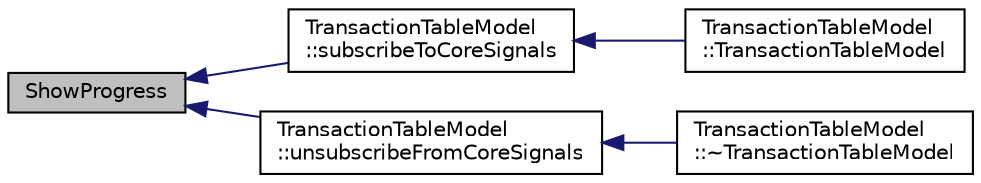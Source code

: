 digraph "ShowProgress"
{
  edge [fontname="Helvetica",fontsize="10",labelfontname="Helvetica",labelfontsize="10"];
  node [fontname="Helvetica",fontsize="10",shape=record];
  rankdir="LR";
  Node187 [label="ShowProgress",height=0.2,width=0.4,color="black", fillcolor="grey75", style="filled", fontcolor="black"];
  Node187 -> Node188 [dir="back",color="midnightblue",fontsize="10",style="solid",fontname="Helvetica"];
  Node188 [label="TransactionTableModel\l::subscribeToCoreSignals",height=0.2,width=0.4,color="black", fillcolor="white", style="filled",URL="$d7/dfe/class_transaction_table_model.html#a19bfb33d6eea831c3634954a343526a4"];
  Node188 -> Node189 [dir="back",color="midnightblue",fontsize="10",style="solid",fontname="Helvetica"];
  Node189 [label="TransactionTableModel\l::TransactionTableModel",height=0.2,width=0.4,color="black", fillcolor="white", style="filled",URL="$d7/dfe/class_transaction_table_model.html#a6c10b7cab9804eee6df9e049a978dc62"];
  Node187 -> Node190 [dir="back",color="midnightblue",fontsize="10",style="solid",fontname="Helvetica"];
  Node190 [label="TransactionTableModel\l::unsubscribeFromCoreSignals",height=0.2,width=0.4,color="black", fillcolor="white", style="filled",URL="$d7/dfe/class_transaction_table_model.html#a27c8dc75073db2170c8d81e8ff121692"];
  Node190 -> Node191 [dir="back",color="midnightblue",fontsize="10",style="solid",fontname="Helvetica"];
  Node191 [label="TransactionTableModel\l::~TransactionTableModel",height=0.2,width=0.4,color="black", fillcolor="white", style="filled",URL="$d7/dfe/class_transaction_table_model.html#a02b12458092e9584bc19ec7b65d8bd58"];
}
